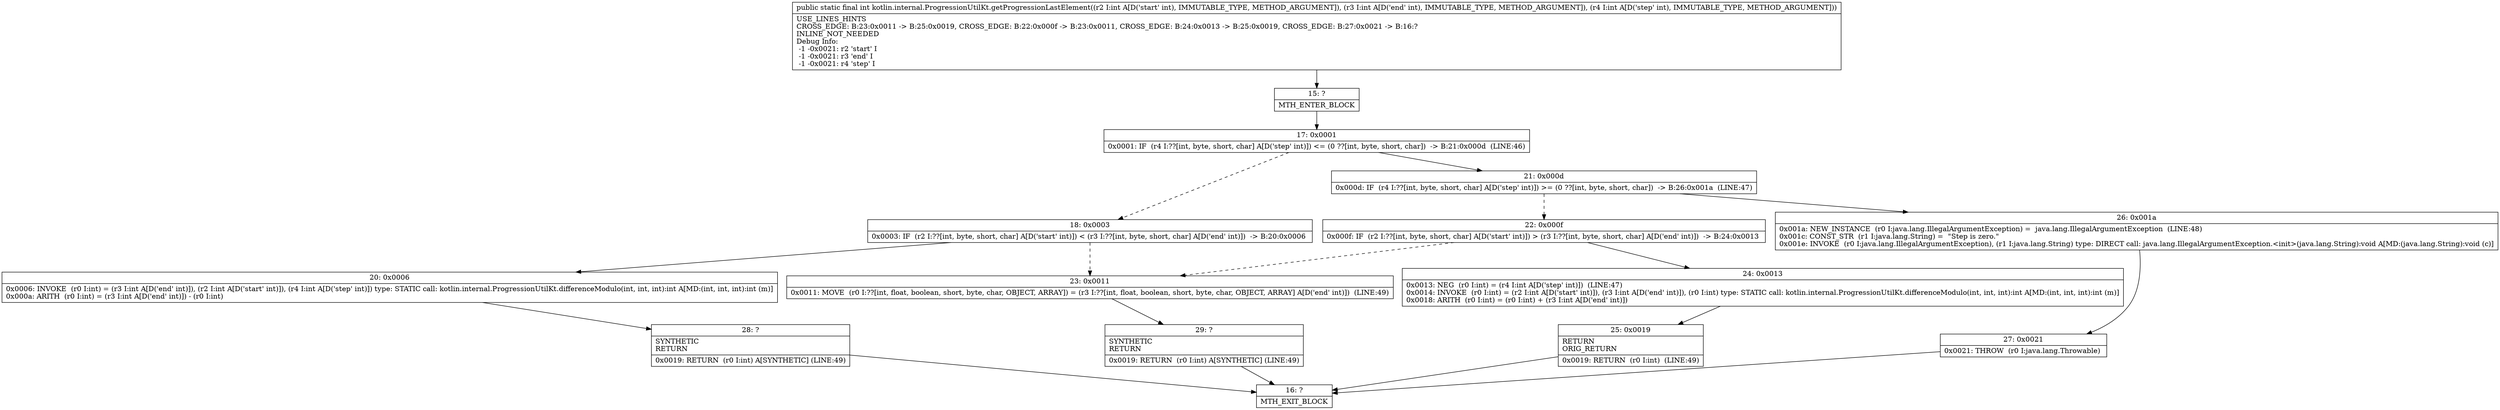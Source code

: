 digraph "CFG forkotlin.internal.ProgressionUtilKt.getProgressionLastElement(III)I" {
Node_15 [shape=record,label="{15\:\ ?|MTH_ENTER_BLOCK\l}"];
Node_17 [shape=record,label="{17\:\ 0x0001|0x0001: IF  (r4 I:??[int, byte, short, char] A[D('step' int)]) \<= (0 ??[int, byte, short, char])  \-\> B:21:0x000d  (LINE:46)\l}"];
Node_18 [shape=record,label="{18\:\ 0x0003|0x0003: IF  (r2 I:??[int, byte, short, char] A[D('start' int)]) \< (r3 I:??[int, byte, short, char] A[D('end' int)])  \-\> B:20:0x0006 \l}"];
Node_20 [shape=record,label="{20\:\ 0x0006|0x0006: INVOKE  (r0 I:int) = (r3 I:int A[D('end' int)]), (r2 I:int A[D('start' int)]), (r4 I:int A[D('step' int)]) type: STATIC call: kotlin.internal.ProgressionUtilKt.differenceModulo(int, int, int):int A[MD:(int, int, int):int (m)]\l0x000a: ARITH  (r0 I:int) = (r3 I:int A[D('end' int)]) \- (r0 I:int) \l}"];
Node_28 [shape=record,label="{28\:\ ?|SYNTHETIC\lRETURN\l|0x0019: RETURN  (r0 I:int) A[SYNTHETIC] (LINE:49)\l}"];
Node_16 [shape=record,label="{16\:\ ?|MTH_EXIT_BLOCK\l}"];
Node_23 [shape=record,label="{23\:\ 0x0011|0x0011: MOVE  (r0 I:??[int, float, boolean, short, byte, char, OBJECT, ARRAY]) = (r3 I:??[int, float, boolean, short, byte, char, OBJECT, ARRAY] A[D('end' int)])  (LINE:49)\l}"];
Node_29 [shape=record,label="{29\:\ ?|SYNTHETIC\lRETURN\l|0x0019: RETURN  (r0 I:int) A[SYNTHETIC] (LINE:49)\l}"];
Node_21 [shape=record,label="{21\:\ 0x000d|0x000d: IF  (r4 I:??[int, byte, short, char] A[D('step' int)]) \>= (0 ??[int, byte, short, char])  \-\> B:26:0x001a  (LINE:47)\l}"];
Node_22 [shape=record,label="{22\:\ 0x000f|0x000f: IF  (r2 I:??[int, byte, short, char] A[D('start' int)]) \> (r3 I:??[int, byte, short, char] A[D('end' int)])  \-\> B:24:0x0013 \l}"];
Node_24 [shape=record,label="{24\:\ 0x0013|0x0013: NEG  (r0 I:int) = (r4 I:int A[D('step' int)])  (LINE:47)\l0x0014: INVOKE  (r0 I:int) = (r2 I:int A[D('start' int)]), (r3 I:int A[D('end' int)]), (r0 I:int) type: STATIC call: kotlin.internal.ProgressionUtilKt.differenceModulo(int, int, int):int A[MD:(int, int, int):int (m)]\l0x0018: ARITH  (r0 I:int) = (r0 I:int) + (r3 I:int A[D('end' int)]) \l}"];
Node_25 [shape=record,label="{25\:\ 0x0019|RETURN\lORIG_RETURN\l|0x0019: RETURN  (r0 I:int)  (LINE:49)\l}"];
Node_26 [shape=record,label="{26\:\ 0x001a|0x001a: NEW_INSTANCE  (r0 I:java.lang.IllegalArgumentException) =  java.lang.IllegalArgumentException  (LINE:48)\l0x001c: CONST_STR  (r1 I:java.lang.String) =  \"Step is zero.\" \l0x001e: INVOKE  (r0 I:java.lang.IllegalArgumentException), (r1 I:java.lang.String) type: DIRECT call: java.lang.IllegalArgumentException.\<init\>(java.lang.String):void A[MD:(java.lang.String):void (c)]\l}"];
Node_27 [shape=record,label="{27\:\ 0x0021|0x0021: THROW  (r0 I:java.lang.Throwable) \l}"];
MethodNode[shape=record,label="{public static final int kotlin.internal.ProgressionUtilKt.getProgressionLastElement((r2 I:int A[D('start' int), IMMUTABLE_TYPE, METHOD_ARGUMENT]), (r3 I:int A[D('end' int), IMMUTABLE_TYPE, METHOD_ARGUMENT]), (r4 I:int A[D('step' int), IMMUTABLE_TYPE, METHOD_ARGUMENT]))  | USE_LINES_HINTS\lCROSS_EDGE: B:23:0x0011 \-\> B:25:0x0019, CROSS_EDGE: B:22:0x000f \-\> B:23:0x0011, CROSS_EDGE: B:24:0x0013 \-\> B:25:0x0019, CROSS_EDGE: B:27:0x0021 \-\> B:16:?\lINLINE_NOT_NEEDED\lDebug Info:\l  \-1 \-0x0021: r2 'start' I\l  \-1 \-0x0021: r3 'end' I\l  \-1 \-0x0021: r4 'step' I\l}"];
MethodNode -> Node_15;Node_15 -> Node_17;
Node_17 -> Node_18[style=dashed];
Node_17 -> Node_21;
Node_18 -> Node_20;
Node_18 -> Node_23[style=dashed];
Node_20 -> Node_28;
Node_28 -> Node_16;
Node_23 -> Node_29;
Node_29 -> Node_16;
Node_21 -> Node_22[style=dashed];
Node_21 -> Node_26;
Node_22 -> Node_23[style=dashed];
Node_22 -> Node_24;
Node_24 -> Node_25;
Node_25 -> Node_16;
Node_26 -> Node_27;
Node_27 -> Node_16;
}

